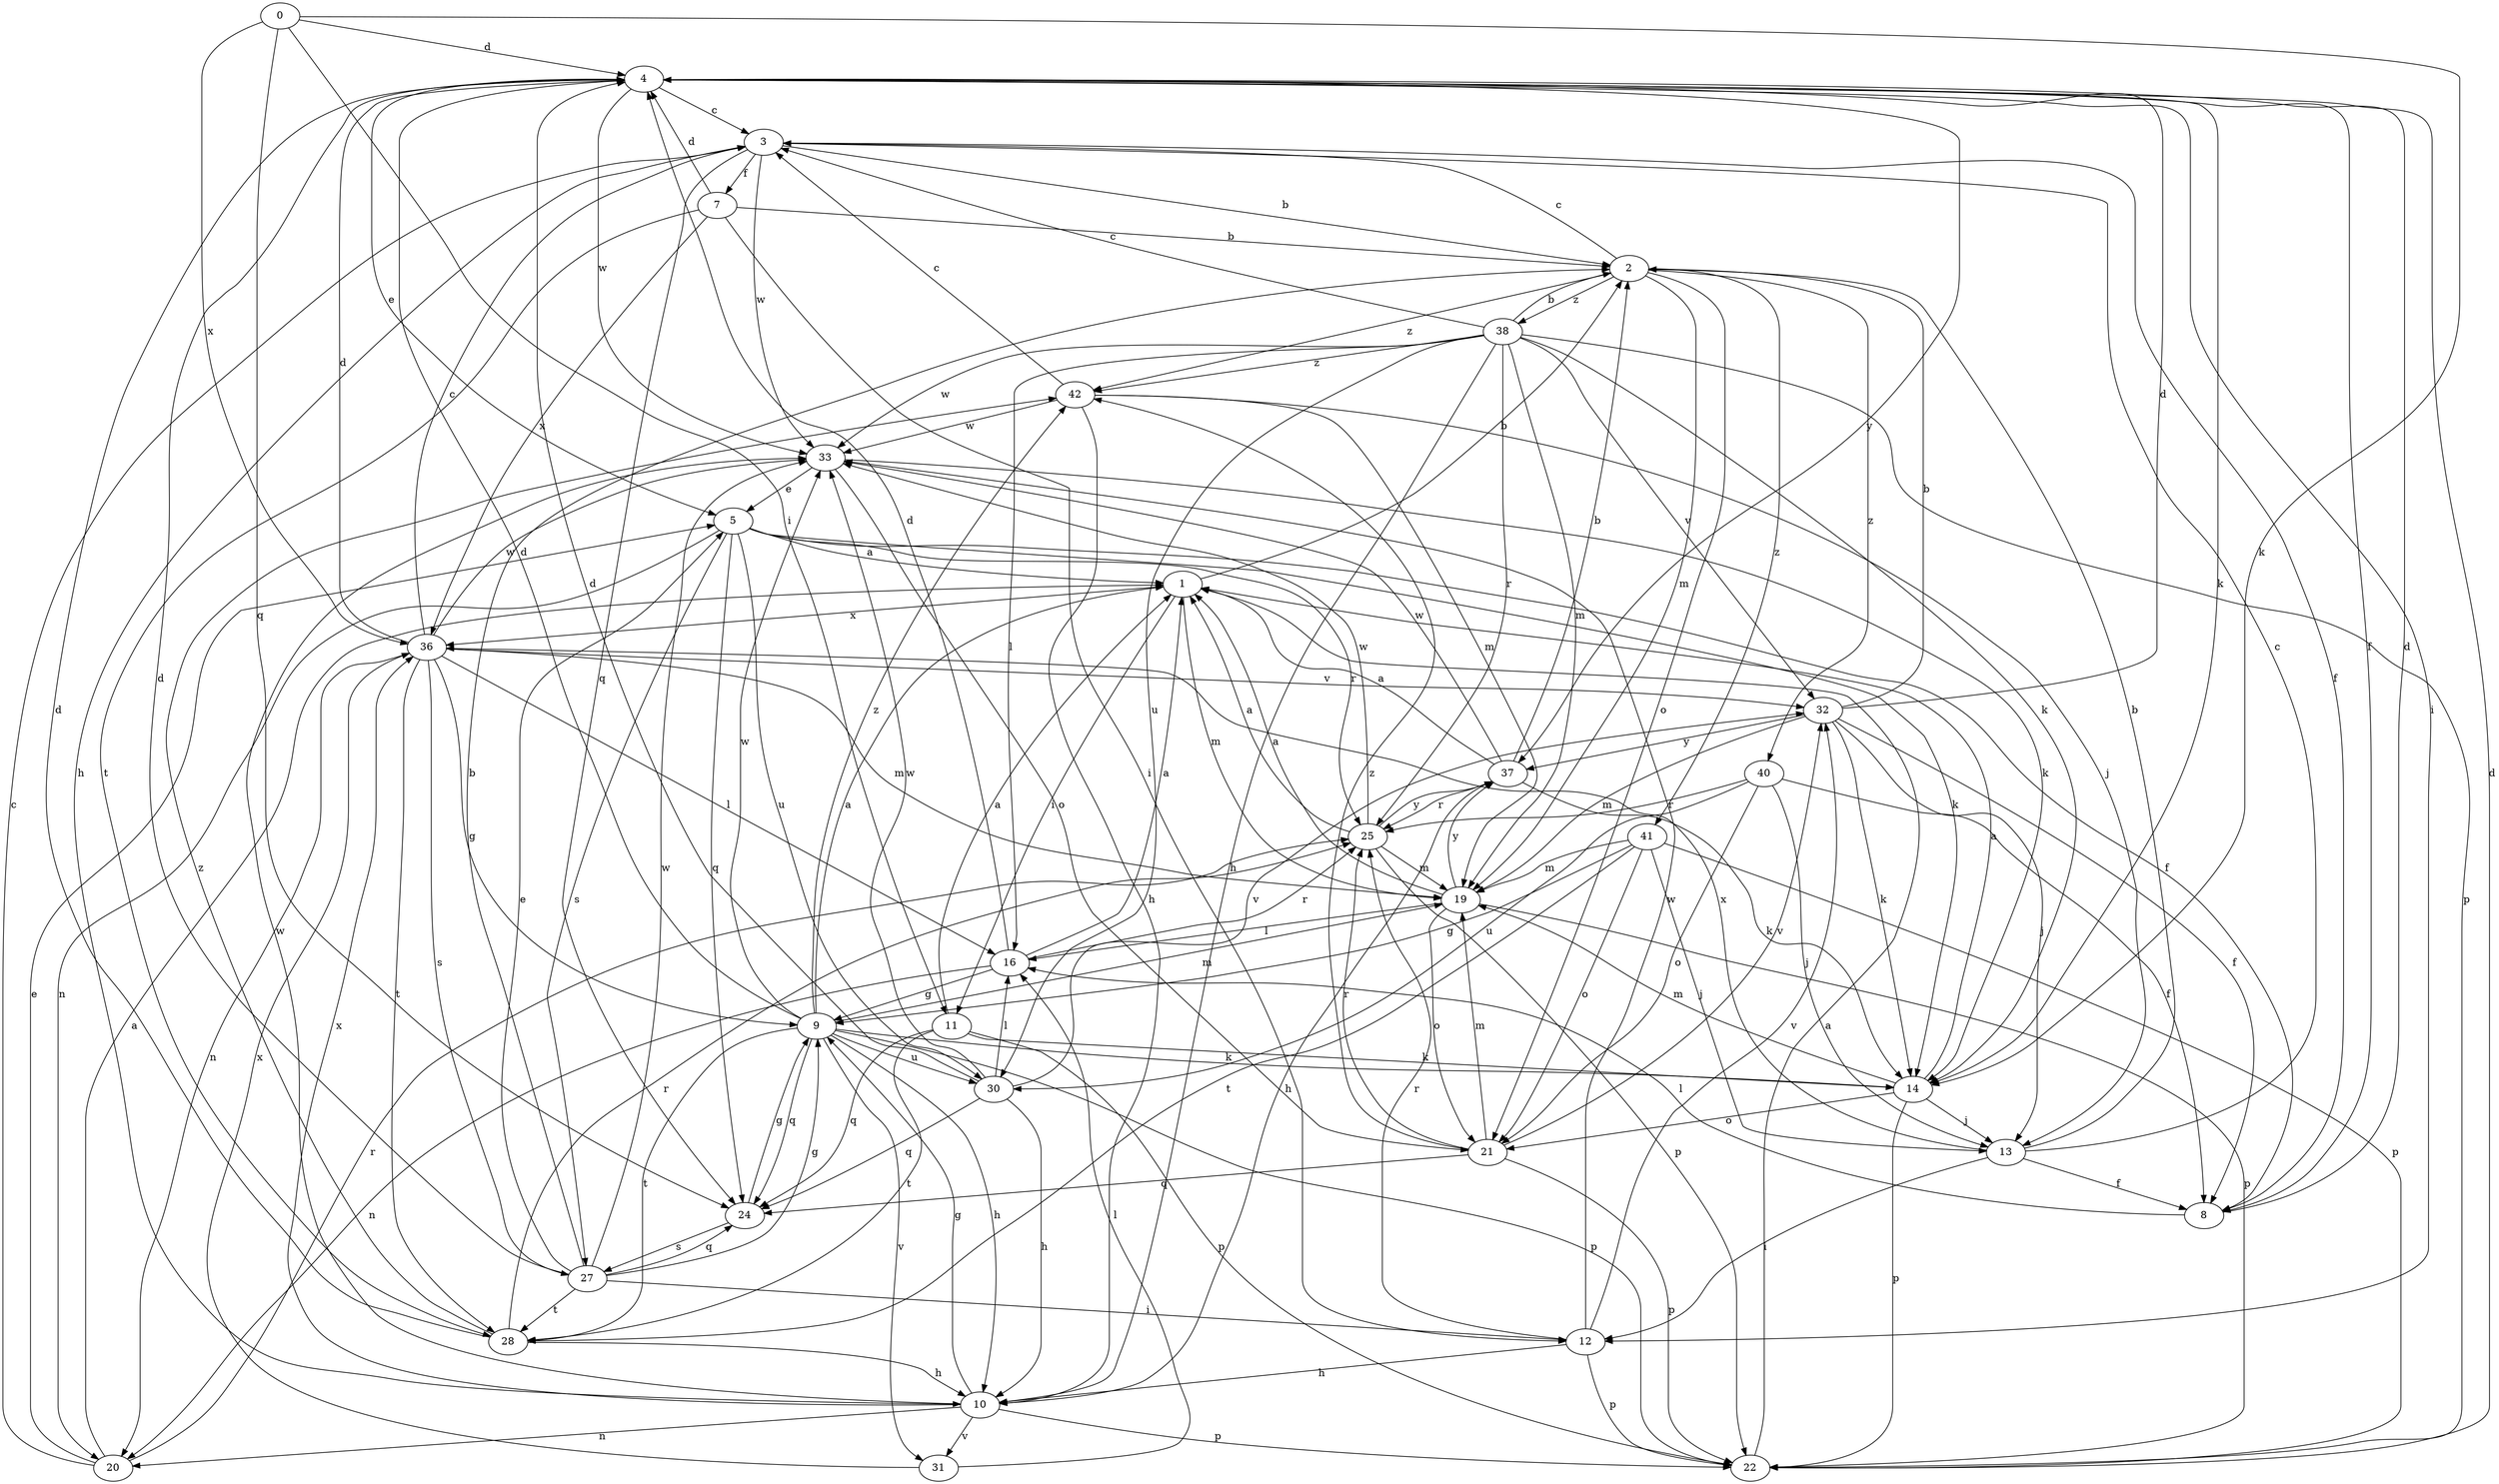 strict digraph  {
0;
1;
2;
3;
4;
5;
7;
8;
9;
10;
11;
12;
13;
14;
16;
19;
20;
21;
22;
24;
25;
27;
28;
30;
31;
32;
33;
36;
37;
38;
40;
41;
42;
0 -> 4  [label=d];
0 -> 11  [label=i];
0 -> 14  [label=k];
0 -> 24  [label=q];
0 -> 36  [label=x];
1 -> 2  [label=b];
1 -> 11  [label=i];
1 -> 19  [label=m];
1 -> 36  [label=x];
2 -> 3  [label=c];
2 -> 19  [label=m];
2 -> 21  [label=o];
2 -> 38  [label=z];
2 -> 40  [label=z];
2 -> 41  [label=z];
2 -> 42  [label=z];
3 -> 2  [label=b];
3 -> 7  [label=f];
3 -> 8  [label=f];
3 -> 10  [label=h];
3 -> 24  [label=q];
3 -> 33  [label=w];
4 -> 3  [label=c];
4 -> 5  [label=e];
4 -> 8  [label=f];
4 -> 12  [label=i];
4 -> 14  [label=k];
4 -> 33  [label=w];
4 -> 37  [label=y];
5 -> 1  [label=a];
5 -> 8  [label=f];
5 -> 14  [label=k];
5 -> 20  [label=n];
5 -> 24  [label=q];
5 -> 25  [label=r];
5 -> 27  [label=s];
5 -> 30  [label=u];
7 -> 2  [label=b];
7 -> 4  [label=d];
7 -> 12  [label=i];
7 -> 28  [label=t];
7 -> 36  [label=x];
8 -> 4  [label=d];
8 -> 16  [label=l];
9 -> 1  [label=a];
9 -> 4  [label=d];
9 -> 10  [label=h];
9 -> 14  [label=k];
9 -> 19  [label=m];
9 -> 22  [label=p];
9 -> 24  [label=q];
9 -> 28  [label=t];
9 -> 30  [label=u];
9 -> 31  [label=v];
9 -> 33  [label=w];
9 -> 42  [label=z];
10 -> 9  [label=g];
10 -> 20  [label=n];
10 -> 22  [label=p];
10 -> 31  [label=v];
10 -> 33  [label=w];
10 -> 36  [label=x];
11 -> 1  [label=a];
11 -> 14  [label=k];
11 -> 22  [label=p];
11 -> 24  [label=q];
11 -> 28  [label=t];
12 -> 10  [label=h];
12 -> 22  [label=p];
12 -> 25  [label=r];
12 -> 32  [label=v];
12 -> 33  [label=w];
13 -> 2  [label=b];
13 -> 3  [label=c];
13 -> 8  [label=f];
13 -> 12  [label=i];
13 -> 36  [label=x];
14 -> 1  [label=a];
14 -> 13  [label=j];
14 -> 19  [label=m];
14 -> 21  [label=o];
14 -> 22  [label=p];
16 -> 1  [label=a];
16 -> 4  [label=d];
16 -> 9  [label=g];
16 -> 20  [label=n];
16 -> 25  [label=r];
19 -> 1  [label=a];
19 -> 16  [label=l];
19 -> 21  [label=o];
19 -> 22  [label=p];
19 -> 37  [label=y];
20 -> 1  [label=a];
20 -> 3  [label=c];
20 -> 5  [label=e];
20 -> 25  [label=r];
21 -> 19  [label=m];
21 -> 22  [label=p];
21 -> 24  [label=q];
21 -> 25  [label=r];
21 -> 32  [label=v];
21 -> 42  [label=z];
22 -> 1  [label=a];
22 -> 4  [label=d];
24 -> 9  [label=g];
24 -> 27  [label=s];
25 -> 1  [label=a];
25 -> 19  [label=m];
25 -> 22  [label=p];
25 -> 33  [label=w];
25 -> 37  [label=y];
27 -> 2  [label=b];
27 -> 4  [label=d];
27 -> 5  [label=e];
27 -> 9  [label=g];
27 -> 12  [label=i];
27 -> 24  [label=q];
27 -> 28  [label=t];
27 -> 33  [label=w];
28 -> 4  [label=d];
28 -> 10  [label=h];
28 -> 25  [label=r];
28 -> 42  [label=z];
30 -> 4  [label=d];
30 -> 10  [label=h];
30 -> 16  [label=l];
30 -> 24  [label=q];
30 -> 32  [label=v];
30 -> 33  [label=w];
31 -> 16  [label=l];
31 -> 36  [label=x];
32 -> 2  [label=b];
32 -> 4  [label=d];
32 -> 8  [label=f];
32 -> 13  [label=j];
32 -> 14  [label=k];
32 -> 19  [label=m];
32 -> 37  [label=y];
33 -> 5  [label=e];
33 -> 14  [label=k];
33 -> 21  [label=o];
36 -> 3  [label=c];
36 -> 4  [label=d];
36 -> 9  [label=g];
36 -> 16  [label=l];
36 -> 19  [label=m];
36 -> 20  [label=n];
36 -> 27  [label=s];
36 -> 28  [label=t];
36 -> 32  [label=v];
36 -> 33  [label=w];
37 -> 1  [label=a];
37 -> 2  [label=b];
37 -> 10  [label=h];
37 -> 14  [label=k];
37 -> 25  [label=r];
37 -> 33  [label=w];
38 -> 2  [label=b];
38 -> 3  [label=c];
38 -> 10  [label=h];
38 -> 14  [label=k];
38 -> 16  [label=l];
38 -> 19  [label=m];
38 -> 22  [label=p];
38 -> 25  [label=r];
38 -> 30  [label=u];
38 -> 32  [label=v];
38 -> 33  [label=w];
38 -> 42  [label=z];
40 -> 8  [label=f];
40 -> 13  [label=j];
40 -> 21  [label=o];
40 -> 25  [label=r];
40 -> 30  [label=u];
41 -> 9  [label=g];
41 -> 13  [label=j];
41 -> 19  [label=m];
41 -> 21  [label=o];
41 -> 22  [label=p];
41 -> 28  [label=t];
42 -> 3  [label=c];
42 -> 10  [label=h];
42 -> 13  [label=j];
42 -> 19  [label=m];
42 -> 33  [label=w];
}
